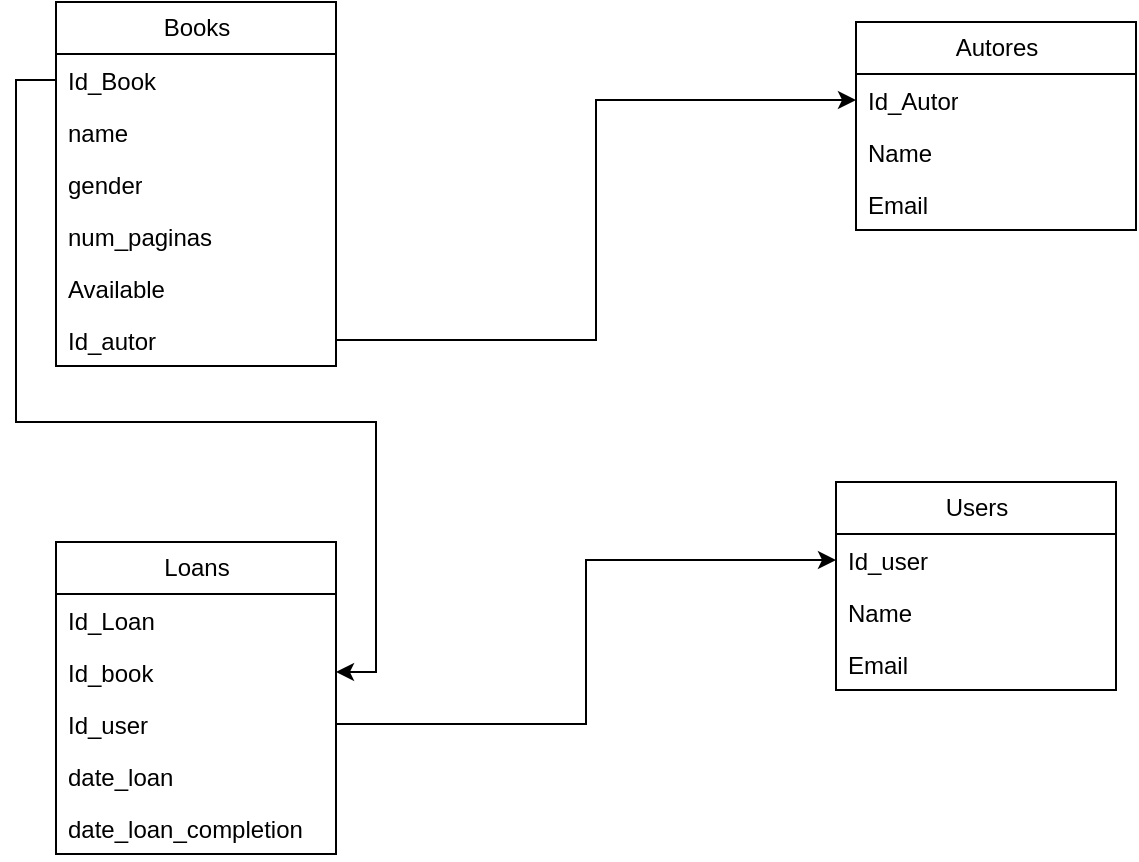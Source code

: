 <mxfile version="24.7.5">
  <diagram name="Página-1" id="qd3CfVv7XlL42NbSlW7S">
    <mxGraphModel dx="880" dy="466" grid="1" gridSize="10" guides="1" tooltips="1" connect="1" arrows="1" fold="1" page="1" pageScale="1" pageWidth="827" pageHeight="1169" math="0" shadow="0">
      <root>
        <mxCell id="0" />
        <mxCell id="1" parent="0" />
        <mxCell id="TuWU7zEZ4NsCUcl9KJpo-1" value="Books" style="swimlane;fontStyle=0;childLayout=stackLayout;horizontal=1;startSize=26;fillColor=none;horizontalStack=0;resizeParent=1;resizeParentMax=0;resizeLast=0;collapsible=1;marginBottom=0;html=1;" vertex="1" parent="1">
          <mxGeometry x="100" y="80" width="140" height="182" as="geometry" />
        </mxCell>
        <mxCell id="TuWU7zEZ4NsCUcl9KJpo-2" value="Id_Book" style="text;strokeColor=none;fillColor=none;align=left;verticalAlign=top;spacingLeft=4;spacingRight=4;overflow=hidden;rotatable=0;points=[[0,0.5],[1,0.5]];portConstraint=eastwest;whiteSpace=wrap;html=1;" vertex="1" parent="TuWU7zEZ4NsCUcl9KJpo-1">
          <mxGeometry y="26" width="140" height="26" as="geometry" />
        </mxCell>
        <mxCell id="TuWU7zEZ4NsCUcl9KJpo-3" value="name" style="text;strokeColor=none;fillColor=none;align=left;verticalAlign=top;spacingLeft=4;spacingRight=4;overflow=hidden;rotatable=0;points=[[0,0.5],[1,0.5]];portConstraint=eastwest;whiteSpace=wrap;html=1;" vertex="1" parent="TuWU7zEZ4NsCUcl9KJpo-1">
          <mxGeometry y="52" width="140" height="26" as="geometry" />
        </mxCell>
        <mxCell id="TuWU7zEZ4NsCUcl9KJpo-4" value="gender" style="text;strokeColor=none;fillColor=none;align=left;verticalAlign=top;spacingLeft=4;spacingRight=4;overflow=hidden;rotatable=0;points=[[0,0.5],[1,0.5]];portConstraint=eastwest;whiteSpace=wrap;html=1;" vertex="1" parent="TuWU7zEZ4NsCUcl9KJpo-1">
          <mxGeometry y="78" width="140" height="26" as="geometry" />
        </mxCell>
        <mxCell id="TuWU7zEZ4NsCUcl9KJpo-17" value="num_paginas" style="text;strokeColor=none;fillColor=none;align=left;verticalAlign=top;spacingLeft=4;spacingRight=4;overflow=hidden;rotatable=0;points=[[0,0.5],[1,0.5]];portConstraint=eastwest;whiteSpace=wrap;html=1;" vertex="1" parent="TuWU7zEZ4NsCUcl9KJpo-1">
          <mxGeometry y="104" width="140" height="26" as="geometry" />
        </mxCell>
        <mxCell id="TuWU7zEZ4NsCUcl9KJpo-20" value="Available" style="text;strokeColor=none;fillColor=none;align=left;verticalAlign=top;spacingLeft=4;spacingRight=4;overflow=hidden;rotatable=0;points=[[0,0.5],[1,0.5]];portConstraint=eastwest;whiteSpace=wrap;html=1;" vertex="1" parent="TuWU7zEZ4NsCUcl9KJpo-1">
          <mxGeometry y="130" width="140" height="26" as="geometry" />
        </mxCell>
        <mxCell id="TuWU7zEZ4NsCUcl9KJpo-21" value="Id_autor" style="text;strokeColor=none;fillColor=none;align=left;verticalAlign=top;spacingLeft=4;spacingRight=4;overflow=hidden;rotatable=0;points=[[0,0.5],[1,0.5]];portConstraint=eastwest;whiteSpace=wrap;html=1;" vertex="1" parent="TuWU7zEZ4NsCUcl9KJpo-1">
          <mxGeometry y="156" width="140" height="26" as="geometry" />
        </mxCell>
        <mxCell id="TuWU7zEZ4NsCUcl9KJpo-5" value="Autores" style="swimlane;fontStyle=0;childLayout=stackLayout;horizontal=1;startSize=26;fillColor=none;horizontalStack=0;resizeParent=1;resizeParentMax=0;resizeLast=0;collapsible=1;marginBottom=0;html=1;" vertex="1" parent="1">
          <mxGeometry x="500" y="90" width="140" height="104" as="geometry" />
        </mxCell>
        <mxCell id="TuWU7zEZ4NsCUcl9KJpo-6" value="Id_Autor" style="text;strokeColor=none;fillColor=none;align=left;verticalAlign=top;spacingLeft=4;spacingRight=4;overflow=hidden;rotatable=0;points=[[0,0.5],[1,0.5]];portConstraint=eastwest;whiteSpace=wrap;html=1;" vertex="1" parent="TuWU7zEZ4NsCUcl9KJpo-5">
          <mxGeometry y="26" width="140" height="26" as="geometry" />
        </mxCell>
        <mxCell id="TuWU7zEZ4NsCUcl9KJpo-7" value="Name" style="text;strokeColor=none;fillColor=none;align=left;verticalAlign=top;spacingLeft=4;spacingRight=4;overflow=hidden;rotatable=0;points=[[0,0.5],[1,0.5]];portConstraint=eastwest;whiteSpace=wrap;html=1;" vertex="1" parent="TuWU7zEZ4NsCUcl9KJpo-5">
          <mxGeometry y="52" width="140" height="26" as="geometry" />
        </mxCell>
        <mxCell id="TuWU7zEZ4NsCUcl9KJpo-8" value="Email" style="text;strokeColor=none;fillColor=none;align=left;verticalAlign=top;spacingLeft=4;spacingRight=4;overflow=hidden;rotatable=0;points=[[0,0.5],[1,0.5]];portConstraint=eastwest;whiteSpace=wrap;html=1;" vertex="1" parent="TuWU7zEZ4NsCUcl9KJpo-5">
          <mxGeometry y="78" width="140" height="26" as="geometry" />
        </mxCell>
        <mxCell id="TuWU7zEZ4NsCUcl9KJpo-9" value="Loans" style="swimlane;fontStyle=0;childLayout=stackLayout;horizontal=1;startSize=26;fillColor=none;horizontalStack=0;resizeParent=1;resizeParentMax=0;resizeLast=0;collapsible=1;marginBottom=0;html=1;" vertex="1" parent="1">
          <mxGeometry x="100" y="350" width="140" height="156" as="geometry" />
        </mxCell>
        <mxCell id="TuWU7zEZ4NsCUcl9KJpo-10" value="Id_Loan" style="text;strokeColor=none;fillColor=none;align=left;verticalAlign=top;spacingLeft=4;spacingRight=4;overflow=hidden;rotatable=0;points=[[0,0.5],[1,0.5]];portConstraint=eastwest;whiteSpace=wrap;html=1;" vertex="1" parent="TuWU7zEZ4NsCUcl9KJpo-9">
          <mxGeometry y="26" width="140" height="26" as="geometry" />
        </mxCell>
        <mxCell id="TuWU7zEZ4NsCUcl9KJpo-11" value="Id_book" style="text;strokeColor=none;fillColor=none;align=left;verticalAlign=top;spacingLeft=4;spacingRight=4;overflow=hidden;rotatable=0;points=[[0,0.5],[1,0.5]];portConstraint=eastwest;whiteSpace=wrap;html=1;" vertex="1" parent="TuWU7zEZ4NsCUcl9KJpo-9">
          <mxGeometry y="52" width="140" height="26" as="geometry" />
        </mxCell>
        <mxCell id="TuWU7zEZ4NsCUcl9KJpo-12" value="Id_user" style="text;strokeColor=none;fillColor=none;align=left;verticalAlign=top;spacingLeft=4;spacingRight=4;overflow=hidden;rotatable=0;points=[[0,0.5],[1,0.5]];portConstraint=eastwest;whiteSpace=wrap;html=1;" vertex="1" parent="TuWU7zEZ4NsCUcl9KJpo-9">
          <mxGeometry y="78" width="140" height="26" as="geometry" />
        </mxCell>
        <mxCell id="TuWU7zEZ4NsCUcl9KJpo-27" value="date_loan" style="text;strokeColor=none;fillColor=none;align=left;verticalAlign=top;spacingLeft=4;spacingRight=4;overflow=hidden;rotatable=0;points=[[0,0.5],[1,0.5]];portConstraint=eastwest;whiteSpace=wrap;html=1;" vertex="1" parent="TuWU7zEZ4NsCUcl9KJpo-9">
          <mxGeometry y="104" width="140" height="26" as="geometry" />
        </mxCell>
        <mxCell id="TuWU7zEZ4NsCUcl9KJpo-28" value="date_loan_completion" style="text;strokeColor=none;fillColor=none;align=left;verticalAlign=top;spacingLeft=4;spacingRight=4;overflow=hidden;rotatable=0;points=[[0,0.5],[1,0.5]];portConstraint=eastwest;whiteSpace=wrap;html=1;" vertex="1" parent="TuWU7zEZ4NsCUcl9KJpo-9">
          <mxGeometry y="130" width="140" height="26" as="geometry" />
        </mxCell>
        <mxCell id="TuWU7zEZ4NsCUcl9KJpo-13" value="Users" style="swimlane;fontStyle=0;childLayout=stackLayout;horizontal=1;startSize=26;fillColor=none;horizontalStack=0;resizeParent=1;resizeParentMax=0;resizeLast=0;collapsible=1;marginBottom=0;html=1;" vertex="1" parent="1">
          <mxGeometry x="490" y="320" width="140" height="104" as="geometry" />
        </mxCell>
        <mxCell id="TuWU7zEZ4NsCUcl9KJpo-14" value="Id_user" style="text;strokeColor=none;fillColor=none;align=left;verticalAlign=top;spacingLeft=4;spacingRight=4;overflow=hidden;rotatable=0;points=[[0,0.5],[1,0.5]];portConstraint=eastwest;whiteSpace=wrap;html=1;" vertex="1" parent="TuWU7zEZ4NsCUcl9KJpo-13">
          <mxGeometry y="26" width="140" height="26" as="geometry" />
        </mxCell>
        <mxCell id="TuWU7zEZ4NsCUcl9KJpo-15" value="Name" style="text;strokeColor=none;fillColor=none;align=left;verticalAlign=top;spacingLeft=4;spacingRight=4;overflow=hidden;rotatable=0;points=[[0,0.5],[1,0.5]];portConstraint=eastwest;whiteSpace=wrap;html=1;" vertex="1" parent="TuWU7zEZ4NsCUcl9KJpo-13">
          <mxGeometry y="52" width="140" height="26" as="geometry" />
        </mxCell>
        <mxCell id="TuWU7zEZ4NsCUcl9KJpo-16" value="Email" style="text;strokeColor=none;fillColor=none;align=left;verticalAlign=top;spacingLeft=4;spacingRight=4;overflow=hidden;rotatable=0;points=[[0,0.5],[1,0.5]];portConstraint=eastwest;whiteSpace=wrap;html=1;" vertex="1" parent="TuWU7zEZ4NsCUcl9KJpo-13">
          <mxGeometry y="78" width="140" height="26" as="geometry" />
        </mxCell>
        <mxCell id="TuWU7zEZ4NsCUcl9KJpo-23" style="edgeStyle=orthogonalEdgeStyle;rounded=0;orthogonalLoop=1;jettySize=auto;html=1;exitX=1;exitY=0.5;exitDx=0;exitDy=0;entryX=0;entryY=0.5;entryDx=0;entryDy=0;" edge="1" parent="1" source="TuWU7zEZ4NsCUcl9KJpo-21" target="TuWU7zEZ4NsCUcl9KJpo-6">
          <mxGeometry relative="1" as="geometry" />
        </mxCell>
        <mxCell id="TuWU7zEZ4NsCUcl9KJpo-24" style="edgeStyle=orthogonalEdgeStyle;rounded=0;orthogonalLoop=1;jettySize=auto;html=1;exitX=0;exitY=0.5;exitDx=0;exitDy=0;entryX=1;entryY=0.5;entryDx=0;entryDy=0;" edge="1" parent="1" source="TuWU7zEZ4NsCUcl9KJpo-2" target="TuWU7zEZ4NsCUcl9KJpo-11">
          <mxGeometry relative="1" as="geometry">
            <Array as="points">
              <mxPoint x="80" y="119" />
              <mxPoint x="80" y="290" />
              <mxPoint x="260" y="290" />
              <mxPoint x="260" y="415" />
            </Array>
          </mxGeometry>
        </mxCell>
        <mxCell id="TuWU7zEZ4NsCUcl9KJpo-25" style="edgeStyle=orthogonalEdgeStyle;rounded=0;orthogonalLoop=1;jettySize=auto;html=1;exitX=1;exitY=0.5;exitDx=0;exitDy=0;entryX=0;entryY=0.5;entryDx=0;entryDy=0;" edge="1" parent="1" source="TuWU7zEZ4NsCUcl9KJpo-12" target="TuWU7zEZ4NsCUcl9KJpo-14">
          <mxGeometry relative="1" as="geometry" />
        </mxCell>
      </root>
    </mxGraphModel>
  </diagram>
</mxfile>
